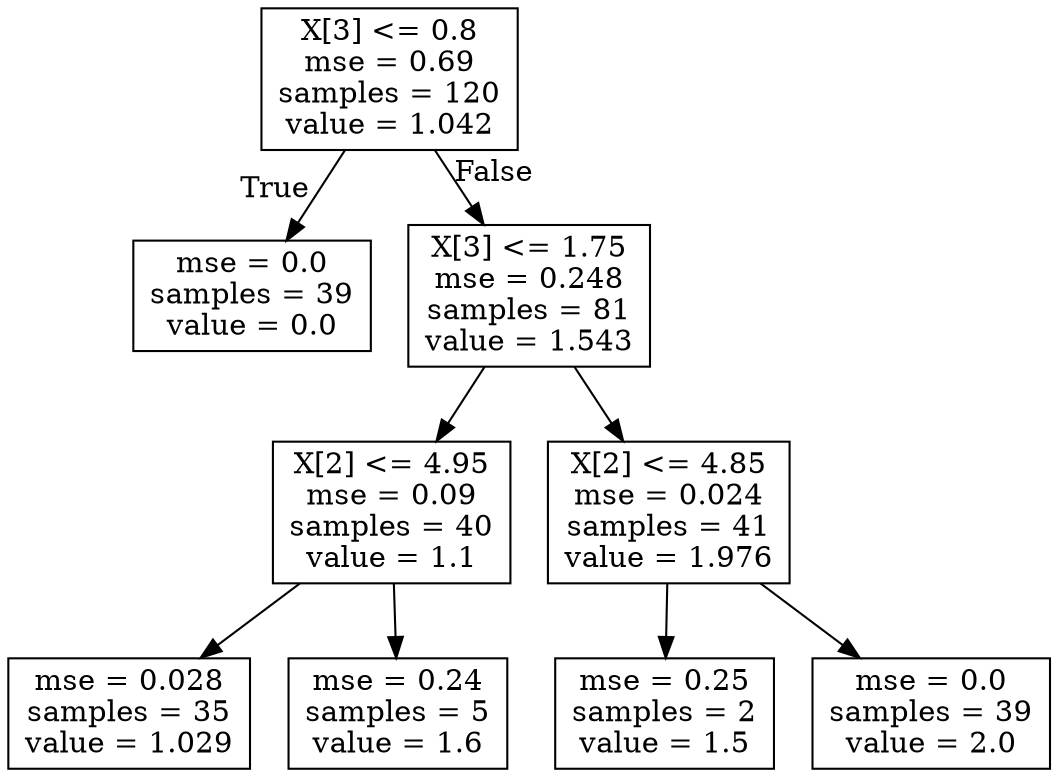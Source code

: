 digraph Tree {
node [shape=box] ;
0 [label="X[3] <= 0.8\nmse = 0.69\nsamples = 120\nvalue = 1.042"] ;
1 [label="mse = 0.0\nsamples = 39\nvalue = 0.0"] ;
0 -> 1 [labeldistance=2.5, labelangle=45, headlabel="True"] ;
2 [label="X[3] <= 1.75\nmse = 0.248\nsamples = 81\nvalue = 1.543"] ;
0 -> 2 [labeldistance=2.5, labelangle=-45, headlabel="False"] ;
3 [label="X[2] <= 4.95\nmse = 0.09\nsamples = 40\nvalue = 1.1"] ;
2 -> 3 ;
4 [label="mse = 0.028\nsamples = 35\nvalue = 1.029"] ;
3 -> 4 ;
5 [label="mse = 0.24\nsamples = 5\nvalue = 1.6"] ;
3 -> 5 ;
6 [label="X[2] <= 4.85\nmse = 0.024\nsamples = 41\nvalue = 1.976"] ;
2 -> 6 ;
7 [label="mse = 0.25\nsamples = 2\nvalue = 1.5"] ;
6 -> 7 ;
8 [label="mse = 0.0\nsamples = 39\nvalue = 2.0"] ;
6 -> 8 ;
}